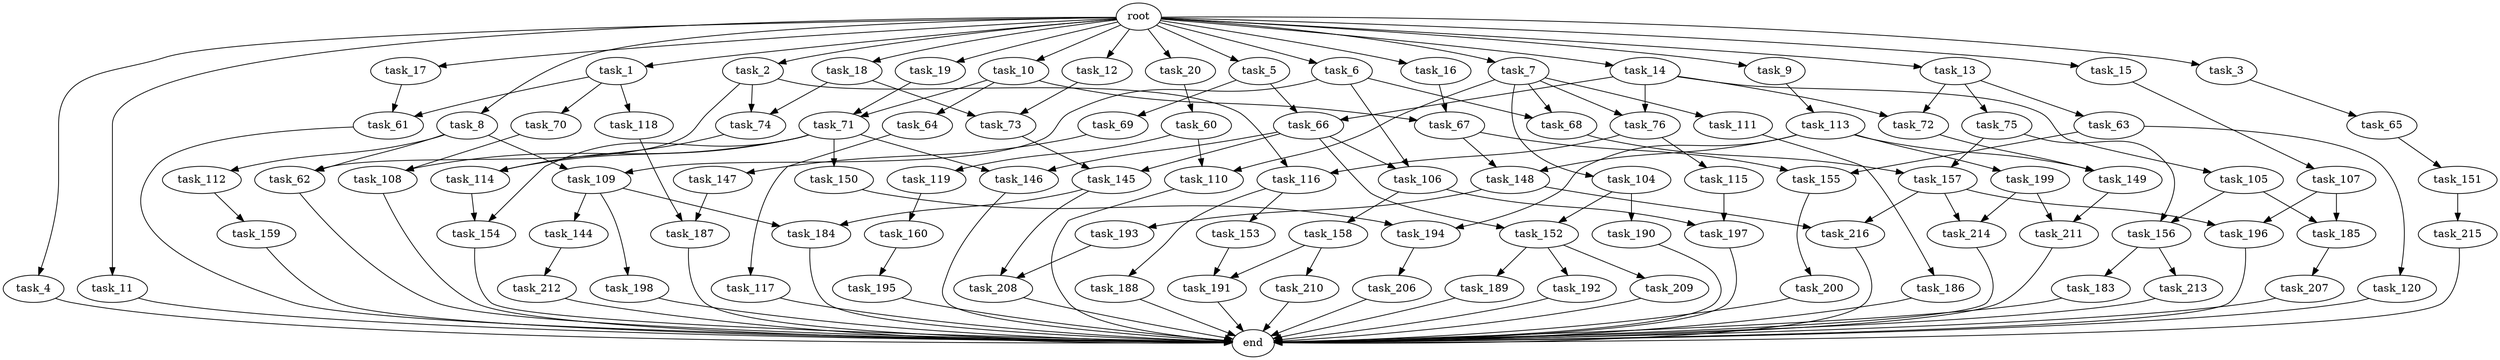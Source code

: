 digraph G {
  root [size="0.000000"];
  task_1 [size="10.240000"];
  task_2 [size="10.240000"];
  task_3 [size="10.240000"];
  task_4 [size="10.240000"];
  task_5 [size="10.240000"];
  task_6 [size="10.240000"];
  task_7 [size="10.240000"];
  task_8 [size="10.240000"];
  task_9 [size="10.240000"];
  task_10 [size="10.240000"];
  task_11 [size="10.240000"];
  task_12 [size="10.240000"];
  task_13 [size="10.240000"];
  task_14 [size="10.240000"];
  task_15 [size="10.240000"];
  task_16 [size="10.240000"];
  task_17 [size="10.240000"];
  task_18 [size="10.240000"];
  task_19 [size="10.240000"];
  task_20 [size="10.240000"];
  task_60 [size="6957847019.520000"];
  task_61 [size="10737418240.000000"];
  task_62 [size="8933531975.680000"];
  task_63 [size="8589934592.000000"];
  task_64 [size="4209067950.080000"];
  task_65 [size="8589934592.000000"];
  task_66 [size="8589934592.000000"];
  task_67 [size="5583457484.800000"];
  task_68 [size="6270652252.160000"];
  task_69 [size="3092376453.120000"];
  task_70 [size="8589934592.000000"];
  task_71 [size="9706626088.960001"];
  task_72 [size="14087492730.880001"];
  task_73 [size="15547781611.520000"];
  task_74 [size="7301444403.200000"];
  task_75 [size="8589934592.000000"];
  task_76 [size="10995116277.760000"];
  task_104 [size="5497558138.880000"];
  task_105 [size="5497558138.880000"];
  task_106 [size="9363028705.280001"];
  task_107 [size="4209067950.080000"];
  task_108 [size="3865470566.400000"];
  task_109 [size="9363028705.280001"];
  task_110 [size="6270652252.160000"];
  task_111 [size="5497558138.880000"];
  task_112 [size="8589934592.000000"];
  task_113 [size="4209067950.080000"];
  task_114 [size="1116691496.960000"];
  task_115 [size="4209067950.080000"];
  task_116 [size="4552665333.760000"];
  task_117 [size="3092376453.120000"];
  task_118 [size="8589934592.000000"];
  task_119 [size="773094113.280000"];
  task_120 [size="343597383.680000"];
  task_144 [size="1374389534.720000"];
  task_145 [size="9964324126.719999"];
  task_146 [size="9363028705.280001"];
  task_147 [size="1374389534.720000"];
  task_148 [size="4466765987.840000"];
  task_149 [size="11682311045.120001"];
  task_150 [size="773094113.280000"];
  task_151 [size="2147483648.000000"];
  task_152 [size="15547781611.520000"];
  task_153 [size="8589934592.000000"];
  task_154 [size="6270652252.160000"];
  task_155 [size="1717986918.400000"];
  task_156 [size="9363028705.280001"];
  task_157 [size="11682311045.120001"];
  task_158 [size="773094113.280000"];
  task_159 [size="3092376453.120000"];
  task_160 [size="6957847019.520000"];
  task_183 [size="4209067950.080000"];
  task_184 [size="9964324126.719999"];
  task_185 [size="4982162063.360000"];
  task_186 [size="8589934592.000000"];
  task_187 [size="10737418240.000000"];
  task_188 [size="8589934592.000000"];
  task_189 [size="3092376453.120000"];
  task_190 [size="6957847019.520000"];
  task_191 [size="6356551598.080000"];
  task_192 [size="3092376453.120000"];
  task_193 [size="2147483648.000000"];
  task_194 [size="10050223472.639999"];
  task_195 [size="8589934592.000000"];
  task_196 [size="11166914969.600000"];
  task_197 [size="3865470566.400000"];
  task_198 [size="1374389534.720000"];
  task_199 [size="3092376453.120000"];
  task_200 [size="4209067950.080000"];
  task_206 [size="3092376453.120000"];
  task_207 [size="5497558138.880000"];
  task_208 [size="14087492730.880001"];
  task_209 [size="3092376453.120000"];
  task_210 [size="2147483648.000000"];
  task_211 [size="9706626088.960001"];
  task_212 [size="8589934592.000000"];
  task_213 [size="4209067950.080000"];
  task_214 [size="12455405158.400000"];
  task_215 [size="6957847019.520000"];
  task_216 [size="9105330667.520000"];
  end [size="0.000000"];

  root -> task_1 [size="1.000000"];
  root -> task_2 [size="1.000000"];
  root -> task_3 [size="1.000000"];
  root -> task_4 [size="1.000000"];
  root -> task_5 [size="1.000000"];
  root -> task_6 [size="1.000000"];
  root -> task_7 [size="1.000000"];
  root -> task_8 [size="1.000000"];
  root -> task_9 [size="1.000000"];
  root -> task_10 [size="1.000000"];
  root -> task_11 [size="1.000000"];
  root -> task_12 [size="1.000000"];
  root -> task_13 [size="1.000000"];
  root -> task_14 [size="1.000000"];
  root -> task_15 [size="1.000000"];
  root -> task_16 [size="1.000000"];
  root -> task_17 [size="1.000000"];
  root -> task_18 [size="1.000000"];
  root -> task_19 [size="1.000000"];
  root -> task_20 [size="1.000000"];
  task_1 -> task_61 [size="838860800.000000"];
  task_1 -> task_70 [size="838860800.000000"];
  task_1 -> task_118 [size="838860800.000000"];
  task_2 -> task_62 [size="33554432.000000"];
  task_2 -> task_74 [size="33554432.000000"];
  task_2 -> task_116 [size="33554432.000000"];
  task_3 -> task_65 [size="838860800.000000"];
  task_4 -> end [size="1.000000"];
  task_5 -> task_66 [size="301989888.000000"];
  task_5 -> task_69 [size="301989888.000000"];
  task_6 -> task_68 [size="75497472.000000"];
  task_6 -> task_106 [size="75497472.000000"];
  task_6 -> task_109 [size="75497472.000000"];
  task_7 -> task_68 [size="536870912.000000"];
  task_7 -> task_76 [size="536870912.000000"];
  task_7 -> task_104 [size="536870912.000000"];
  task_7 -> task_110 [size="536870912.000000"];
  task_7 -> task_111 [size="536870912.000000"];
  task_8 -> task_62 [size="838860800.000000"];
  task_8 -> task_109 [size="838860800.000000"];
  task_8 -> task_112 [size="838860800.000000"];
  task_9 -> task_113 [size="411041792.000000"];
  task_10 -> task_64 [size="411041792.000000"];
  task_10 -> task_67 [size="411041792.000000"];
  task_10 -> task_71 [size="411041792.000000"];
  task_11 -> end [size="1.000000"];
  task_12 -> task_73 [size="838860800.000000"];
  task_13 -> task_63 [size="838860800.000000"];
  task_13 -> task_72 [size="838860800.000000"];
  task_13 -> task_75 [size="838860800.000000"];
  task_14 -> task_66 [size="536870912.000000"];
  task_14 -> task_72 [size="536870912.000000"];
  task_14 -> task_76 [size="536870912.000000"];
  task_14 -> task_105 [size="536870912.000000"];
  task_15 -> task_107 [size="411041792.000000"];
  task_16 -> task_67 [size="134217728.000000"];
  task_17 -> task_61 [size="209715200.000000"];
  task_18 -> task_73 [size="679477248.000000"];
  task_18 -> task_74 [size="679477248.000000"];
  task_19 -> task_71 [size="536870912.000000"];
  task_20 -> task_60 [size="679477248.000000"];
  task_60 -> task_110 [size="75497472.000000"];
  task_60 -> task_119 [size="75497472.000000"];
  task_61 -> end [size="1.000000"];
  task_62 -> end [size="1.000000"];
  task_63 -> task_120 [size="33554432.000000"];
  task_63 -> task_155 [size="33554432.000000"];
  task_64 -> task_117 [size="301989888.000000"];
  task_65 -> task_151 [size="209715200.000000"];
  task_66 -> task_106 [size="838860800.000000"];
  task_66 -> task_145 [size="838860800.000000"];
  task_66 -> task_146 [size="838860800.000000"];
  task_66 -> task_152 [size="838860800.000000"];
  task_67 -> task_148 [size="134217728.000000"];
  task_67 -> task_155 [size="134217728.000000"];
  task_68 -> task_157 [size="301989888.000000"];
  task_69 -> task_147 [size="134217728.000000"];
  task_70 -> task_108 [size="301989888.000000"];
  task_71 -> task_108 [size="75497472.000000"];
  task_71 -> task_114 [size="75497472.000000"];
  task_71 -> task_146 [size="75497472.000000"];
  task_71 -> task_150 [size="75497472.000000"];
  task_71 -> task_154 [size="75497472.000000"];
  task_72 -> task_149 [size="838860800.000000"];
  task_73 -> task_145 [size="134217728.000000"];
  task_74 -> task_114 [size="33554432.000000"];
  task_75 -> task_156 [size="838860800.000000"];
  task_75 -> task_157 [size="838860800.000000"];
  task_76 -> task_115 [size="411041792.000000"];
  task_76 -> task_116 [size="411041792.000000"];
  task_104 -> task_152 [size="679477248.000000"];
  task_104 -> task_190 [size="679477248.000000"];
  task_105 -> task_156 [size="75497472.000000"];
  task_105 -> task_185 [size="75497472.000000"];
  task_106 -> task_158 [size="75497472.000000"];
  task_106 -> task_197 [size="75497472.000000"];
  task_107 -> task_185 [size="411041792.000000"];
  task_107 -> task_196 [size="411041792.000000"];
  task_108 -> end [size="1.000000"];
  task_109 -> task_144 [size="134217728.000000"];
  task_109 -> task_184 [size="134217728.000000"];
  task_109 -> task_198 [size="134217728.000000"];
  task_110 -> end [size="1.000000"];
  task_111 -> task_186 [size="838860800.000000"];
  task_112 -> task_159 [size="301989888.000000"];
  task_113 -> task_148 [size="301989888.000000"];
  task_113 -> task_149 [size="301989888.000000"];
  task_113 -> task_194 [size="301989888.000000"];
  task_113 -> task_199 [size="301989888.000000"];
  task_114 -> task_154 [size="536870912.000000"];
  task_115 -> task_197 [size="301989888.000000"];
  task_116 -> task_153 [size="838860800.000000"];
  task_116 -> task_188 [size="838860800.000000"];
  task_117 -> end [size="1.000000"];
  task_118 -> task_187 [size="838860800.000000"];
  task_119 -> task_160 [size="679477248.000000"];
  task_120 -> end [size="1.000000"];
  task_144 -> task_212 [size="838860800.000000"];
  task_145 -> task_184 [size="838860800.000000"];
  task_145 -> task_208 [size="838860800.000000"];
  task_146 -> end [size="1.000000"];
  task_147 -> task_187 [size="209715200.000000"];
  task_148 -> task_193 [size="209715200.000000"];
  task_148 -> task_216 [size="209715200.000000"];
  task_149 -> task_211 [size="411041792.000000"];
  task_150 -> task_194 [size="679477248.000000"];
  task_151 -> task_215 [size="679477248.000000"];
  task_152 -> task_189 [size="301989888.000000"];
  task_152 -> task_192 [size="301989888.000000"];
  task_152 -> task_209 [size="301989888.000000"];
  task_153 -> task_191 [size="411041792.000000"];
  task_154 -> end [size="1.000000"];
  task_155 -> task_200 [size="411041792.000000"];
  task_156 -> task_183 [size="411041792.000000"];
  task_156 -> task_213 [size="411041792.000000"];
  task_157 -> task_196 [size="679477248.000000"];
  task_157 -> task_214 [size="679477248.000000"];
  task_157 -> task_216 [size="679477248.000000"];
  task_158 -> task_191 [size="209715200.000000"];
  task_158 -> task_210 [size="209715200.000000"];
  task_159 -> end [size="1.000000"];
  task_160 -> task_195 [size="838860800.000000"];
  task_183 -> end [size="1.000000"];
  task_184 -> end [size="1.000000"];
  task_185 -> task_207 [size="536870912.000000"];
  task_186 -> end [size="1.000000"];
  task_187 -> end [size="1.000000"];
  task_188 -> end [size="1.000000"];
  task_189 -> end [size="1.000000"];
  task_190 -> end [size="1.000000"];
  task_191 -> end [size="1.000000"];
  task_192 -> end [size="1.000000"];
  task_193 -> task_208 [size="536870912.000000"];
  task_194 -> task_206 [size="301989888.000000"];
  task_195 -> end [size="1.000000"];
  task_196 -> end [size="1.000000"];
  task_197 -> end [size="1.000000"];
  task_198 -> end [size="1.000000"];
  task_199 -> task_211 [size="536870912.000000"];
  task_199 -> task_214 [size="536870912.000000"];
  task_200 -> end [size="1.000000"];
  task_206 -> end [size="1.000000"];
  task_207 -> end [size="1.000000"];
  task_208 -> end [size="1.000000"];
  task_209 -> end [size="1.000000"];
  task_210 -> end [size="1.000000"];
  task_211 -> end [size="1.000000"];
  task_212 -> end [size="1.000000"];
  task_213 -> end [size="1.000000"];
  task_214 -> end [size="1.000000"];
  task_215 -> end [size="1.000000"];
  task_216 -> end [size="1.000000"];
}
